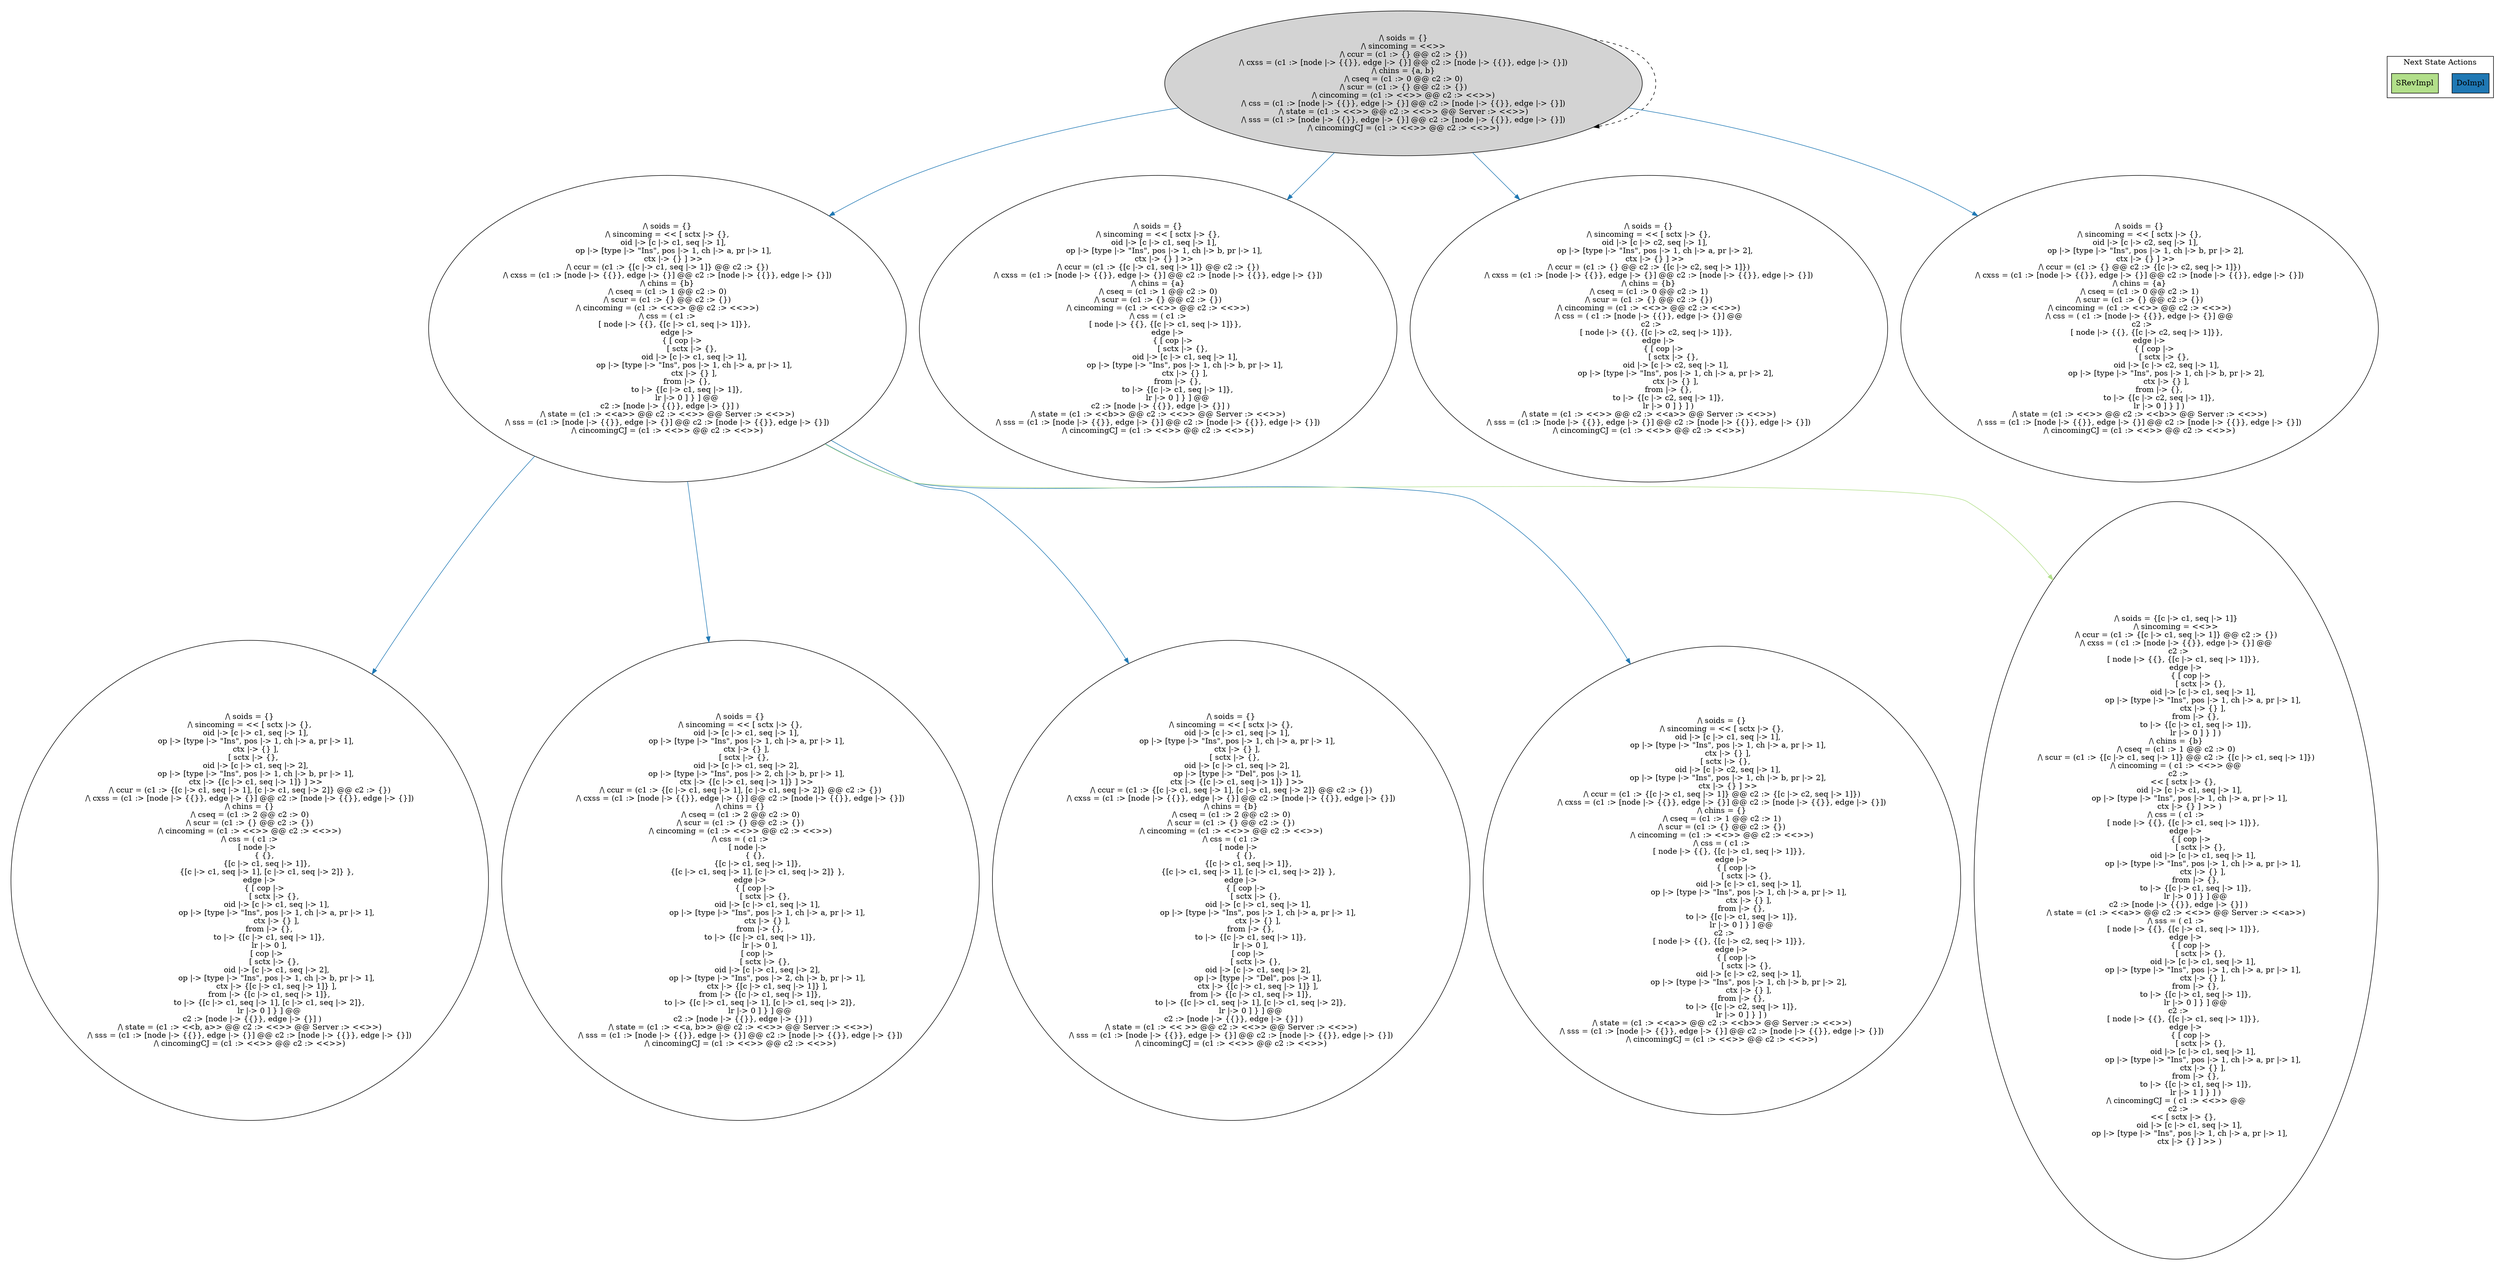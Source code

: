 strict digraph DiskGraph {
edge [colorscheme="paired12"]
nodesep=0.35;
subgraph cluster_graph {
color="white";
-5772242913186935567 [style = filled] [label="/\\ soids = {}
/\\ sincoming = <<>>
/\\ ccur = (c1 :> {} @@ c2 :> {})
/\\ cxss = (c1 :> [node |-> {{}}, edge |-> {}] @@ c2 :> [node |-> {{}}, edge |-> {}])
/\\ chins = {a, b}
/\\ cseq = (c1 :> 0 @@ c2 :> 0)
/\\ scur = (c1 :> {} @@ c2 :> {})
/\\ cincoming = (c1 :> <<>> @@ c2 :> <<>>)
/\\ css = (c1 :> [node |-> {{}}, edge |-> {}] @@ c2 :> [node |-> {{}}, edge |-> {}])
/\\ state = (c1 :> <<>> @@ c2 :> <<>> @@ Server :> <<>>)
/\\ sss = (c1 :> [node |-> {{}}, edge |-> {}] @@ c2 :> [node |-> {{}}, edge |-> {}])
/\\ cincomingCJ = (c1 :> <<>> @@ c2 :> <<>>)"]
-5772242913186935567 -> -3590144877979867377 [label="" color="2" fontcolor="2"];
-3590144877979867377 [label="/\\ soids = {}
/\\ sincoming = << [ sctx |-> {},
     oid |-> [c |-> c1, seq |-> 1],
     op |-> [type |-> \"Ins\", pos |-> 1, ch |-> a, pr |-> 1],
     ctx |-> {} ] >>
/\\ ccur = (c1 :> {[c |-> c1, seq |-> 1]} @@ c2 :> {})
/\\ cxss = (c1 :> [node |-> {{}}, edge |-> {}] @@ c2 :> [node |-> {{}}, edge |-> {}])
/\\ chins = {b}
/\\ cseq = (c1 :> 1 @@ c2 :> 0)
/\\ scur = (c1 :> {} @@ c2 :> {})
/\\ cincoming = (c1 :> <<>> @@ c2 :> <<>>)
/\\ css = ( c1 :>
      [ node |-> {{}, {[c |-> c1, seq |-> 1]}},
        edge |->
            { [ cop |->
                    [ sctx |-> {},
                      oid |-> [c |-> c1, seq |-> 1],
                      op |-> [type |-> \"Ins\", pos |-> 1, ch |-> a, pr |-> 1],
                      ctx |-> {} ],
                from |-> {},
                to |-> {[c |-> c1, seq |-> 1]},
                lr |-> 0 ] } ] @@
  c2 :> [node |-> {{}}, edge |-> {}] )
/\\ state = (c1 :> <<a>> @@ c2 :> <<>> @@ Server :> <<>>)
/\\ sss = (c1 :> [node |-> {{}}, edge |-> {}] @@ c2 :> [node |-> {{}}, edge |-> {}])
/\\ cincomingCJ = (c1 :> <<>> @@ c2 :> <<>>)"];
-5772242913186935567 -> -3199902776153476642 [label="" color="2" fontcolor="2"];
-3199902776153476642 [label="/\\ soids = {}
/\\ sincoming = << [ sctx |-> {},
     oid |-> [c |-> c1, seq |-> 1],
     op |-> [type |-> \"Ins\", pos |-> 1, ch |-> b, pr |-> 1],
     ctx |-> {} ] >>
/\\ ccur = (c1 :> {[c |-> c1, seq |-> 1]} @@ c2 :> {})
/\\ cxss = (c1 :> [node |-> {{}}, edge |-> {}] @@ c2 :> [node |-> {{}}, edge |-> {}])
/\\ chins = {a}
/\\ cseq = (c1 :> 1 @@ c2 :> 0)
/\\ scur = (c1 :> {} @@ c2 :> {})
/\\ cincoming = (c1 :> <<>> @@ c2 :> <<>>)
/\\ css = ( c1 :>
      [ node |-> {{}, {[c |-> c1, seq |-> 1]}},
        edge |->
            { [ cop |->
                    [ sctx |-> {},
                      oid |-> [c |-> c1, seq |-> 1],
                      op |-> [type |-> \"Ins\", pos |-> 1, ch |-> b, pr |-> 1],
                      ctx |-> {} ],
                from |-> {},
                to |-> {[c |-> c1, seq |-> 1]},
                lr |-> 0 ] } ] @@
  c2 :> [node |-> {{}}, edge |-> {}] )
/\\ state = (c1 :> <<b>> @@ c2 :> <<>> @@ Server :> <<>>)
/\\ sss = (c1 :> [node |-> {{}}, edge |-> {}] @@ c2 :> [node |-> {{}}, edge |-> {}])
/\\ cincomingCJ = (c1 :> <<>> @@ c2 :> <<>>)"];
-3590144877979867377 -> -3870665022480224967 [label="" color="2" fontcolor="2"];
-3870665022480224967 [label="/\\ soids = {}
/\\ sincoming = << [ sctx |-> {},
     oid |-> [c |-> c1, seq |-> 1],
     op |-> [type |-> \"Ins\", pos |-> 1, ch |-> a, pr |-> 1],
     ctx |-> {} ],
   [ sctx |-> {},
     oid |-> [c |-> c1, seq |-> 2],
     op |-> [type |-> \"Ins\", pos |-> 1, ch |-> b, pr |-> 1],
     ctx |-> {[c |-> c1, seq |-> 1]} ] >>
/\\ ccur = (c1 :> {[c |-> c1, seq |-> 1], [c |-> c1, seq |-> 2]} @@ c2 :> {})
/\\ cxss = (c1 :> [node |-> {{}}, edge |-> {}] @@ c2 :> [node |-> {{}}, edge |-> {}])
/\\ chins = {}
/\\ cseq = (c1 :> 2 @@ c2 :> 0)
/\\ scur = (c1 :> {} @@ c2 :> {})
/\\ cincoming = (c1 :> <<>> @@ c2 :> <<>>)
/\\ css = ( c1 :>
      [ node |->
            { {},
              {[c |-> c1, seq |-> 1]},
              {[c |-> c1, seq |-> 1], [c |-> c1, seq |-> 2]} },
        edge |->
            { [ cop |->
                    [ sctx |-> {},
                      oid |-> [c |-> c1, seq |-> 1],
                      op |-> [type |-> \"Ins\", pos |-> 1, ch |-> a, pr |-> 1],
                      ctx |-> {} ],
                from |-> {},
                to |-> {[c |-> c1, seq |-> 1]},
                lr |-> 0 ],
              [ cop |->
                    [ sctx |-> {},
                      oid |-> [c |-> c1, seq |-> 2],
                      op |-> [type |-> \"Ins\", pos |-> 1, ch |-> b, pr |-> 1],
                      ctx |-> {[c |-> c1, seq |-> 1]} ],
                from |-> {[c |-> c1, seq |-> 1]},
                to |-> {[c |-> c1, seq |-> 1], [c |-> c1, seq |-> 2]},
                lr |-> 0 ] } ] @@
  c2 :> [node |-> {{}}, edge |-> {}] )
/\\ state = (c1 :> <<b, a>> @@ c2 :> <<>> @@ Server :> <<>>)
/\\ sss = (c1 :> [node |-> {{}}, edge |-> {}] @@ c2 :> [node |-> {{}}, edge |-> {}])
/\\ cincomingCJ = (c1 :> <<>> @@ c2 :> <<>>)"];
-3590144877979867377 -> -878673385979242566 [label="" color="2" fontcolor="2"];
-878673385979242566 [label="/\\ soids = {}
/\\ sincoming = << [ sctx |-> {},
     oid |-> [c |-> c1, seq |-> 1],
     op |-> [type |-> \"Ins\", pos |-> 1, ch |-> a, pr |-> 1],
     ctx |-> {} ],
   [ sctx |-> {},
     oid |-> [c |-> c1, seq |-> 2],
     op |-> [type |-> \"Ins\", pos |-> 2, ch |-> b, pr |-> 1],
     ctx |-> {[c |-> c1, seq |-> 1]} ] >>
/\\ ccur = (c1 :> {[c |-> c1, seq |-> 1], [c |-> c1, seq |-> 2]} @@ c2 :> {})
/\\ cxss = (c1 :> [node |-> {{}}, edge |-> {}] @@ c2 :> [node |-> {{}}, edge |-> {}])
/\\ chins = {}
/\\ cseq = (c1 :> 2 @@ c2 :> 0)
/\\ scur = (c1 :> {} @@ c2 :> {})
/\\ cincoming = (c1 :> <<>> @@ c2 :> <<>>)
/\\ css = ( c1 :>
      [ node |->
            { {},
              {[c |-> c1, seq |-> 1]},
              {[c |-> c1, seq |-> 1], [c |-> c1, seq |-> 2]} },
        edge |->
            { [ cop |->
                    [ sctx |-> {},
                      oid |-> [c |-> c1, seq |-> 1],
                      op |-> [type |-> \"Ins\", pos |-> 1, ch |-> a, pr |-> 1],
                      ctx |-> {} ],
                from |-> {},
                to |-> {[c |-> c1, seq |-> 1]},
                lr |-> 0 ],
              [ cop |->
                    [ sctx |-> {},
                      oid |-> [c |-> c1, seq |-> 2],
                      op |-> [type |-> \"Ins\", pos |-> 2, ch |-> b, pr |-> 1],
                      ctx |-> {[c |-> c1, seq |-> 1]} ],
                from |-> {[c |-> c1, seq |-> 1]},
                to |-> {[c |-> c1, seq |-> 1], [c |-> c1, seq |-> 2]},
                lr |-> 0 ] } ] @@
  c2 :> [node |-> {{}}, edge |-> {}] )
/\\ state = (c1 :> <<a, b>> @@ c2 :> <<>> @@ Server :> <<>>)
/\\ sss = (c1 :> [node |-> {{}}, edge |-> {}] @@ c2 :> [node |-> {{}}, edge |-> {}])
/\\ cincomingCJ = (c1 :> <<>> @@ c2 :> <<>>)"];
-3590144877979867377 -> 5133086814510068106 [label="" color="2" fontcolor="2"];
5133086814510068106 [label="/\\ soids = {}
/\\ sincoming = << [ sctx |-> {},
     oid |-> [c |-> c1, seq |-> 1],
     op |-> [type |-> \"Ins\", pos |-> 1, ch |-> a, pr |-> 1],
     ctx |-> {} ],
   [ sctx |-> {},
     oid |-> [c |-> c1, seq |-> 2],
     op |-> [type |-> \"Del\", pos |-> 1],
     ctx |-> {[c |-> c1, seq |-> 1]} ] >>
/\\ ccur = (c1 :> {[c |-> c1, seq |-> 1], [c |-> c1, seq |-> 2]} @@ c2 :> {})
/\\ cxss = (c1 :> [node |-> {{}}, edge |-> {}] @@ c2 :> [node |-> {{}}, edge |-> {}])
/\\ chins = {b}
/\\ cseq = (c1 :> 2 @@ c2 :> 0)
/\\ scur = (c1 :> {} @@ c2 :> {})
/\\ cincoming = (c1 :> <<>> @@ c2 :> <<>>)
/\\ css = ( c1 :>
      [ node |->
            { {},
              {[c |-> c1, seq |-> 1]},
              {[c |-> c1, seq |-> 1], [c |-> c1, seq |-> 2]} },
        edge |->
            { [ cop |->
                    [ sctx |-> {},
                      oid |-> [c |-> c1, seq |-> 1],
                      op |-> [type |-> \"Ins\", pos |-> 1, ch |-> a, pr |-> 1],
                      ctx |-> {} ],
                from |-> {},
                to |-> {[c |-> c1, seq |-> 1]},
                lr |-> 0 ],
              [ cop |->
                    [ sctx |-> {},
                      oid |-> [c |-> c1, seq |-> 2],
                      op |-> [type |-> \"Del\", pos |-> 1],
                      ctx |-> {[c |-> c1, seq |-> 1]} ],
                from |-> {[c |-> c1, seq |-> 1]},
                to |-> {[c |-> c1, seq |-> 1], [c |-> c1, seq |-> 2]},
                lr |-> 0 ] } ] @@
  c2 :> [node |-> {{}}, edge |-> {}] )
/\\ state = (c1 :> << >> @@ c2 :> <<>> @@ Server :> <<>>)
/\\ sss = (c1 :> [node |-> {{}}, edge |-> {}] @@ c2 :> [node |-> {{}}, edge |-> {}])
/\\ cincomingCJ = (c1 :> <<>> @@ c2 :> <<>>)"];
-5772242913186935567 -> -3347401294854963295 [label="" color="2" fontcolor="2"];
-3347401294854963295 [label="/\\ soids = {}
/\\ sincoming = << [ sctx |-> {},
     oid |-> [c |-> c2, seq |-> 1],
     op |-> [type |-> \"Ins\", pos |-> 1, ch |-> a, pr |-> 2],
     ctx |-> {} ] >>
/\\ ccur = (c1 :> {} @@ c2 :> {[c |-> c2, seq |-> 1]})
/\\ cxss = (c1 :> [node |-> {{}}, edge |-> {}] @@ c2 :> [node |-> {{}}, edge |-> {}])
/\\ chins = {b}
/\\ cseq = (c1 :> 0 @@ c2 :> 1)
/\\ scur = (c1 :> {} @@ c2 :> {})
/\\ cincoming = (c1 :> <<>> @@ c2 :> <<>>)
/\\ css = ( c1 :> [node |-> {{}}, edge |-> {}] @@
  c2 :>
      [ node |-> {{}, {[c |-> c2, seq |-> 1]}},
        edge |->
            { [ cop |->
                    [ sctx |-> {},
                      oid |-> [c |-> c2, seq |-> 1],
                      op |-> [type |-> \"Ins\", pos |-> 1, ch |-> a, pr |-> 2],
                      ctx |-> {} ],
                from |-> {},
                to |-> {[c |-> c2, seq |-> 1]},
                lr |-> 0 ] } ] )
/\\ state = (c1 :> <<>> @@ c2 :> <<a>> @@ Server :> <<>>)
/\\ sss = (c1 :> [node |-> {{}}, edge |-> {}] @@ c2 :> [node |-> {{}}, edge |-> {}])
/\\ cincomingCJ = (c1 :> <<>> @@ c2 :> <<>>)"];
-3590144877979867377 -> 5606210779558570276 [label="" color="2" fontcolor="2"];
5606210779558570276 [label="/\\ soids = {}
/\\ sincoming = << [ sctx |-> {},
     oid |-> [c |-> c1, seq |-> 1],
     op |-> [type |-> \"Ins\", pos |-> 1, ch |-> a, pr |-> 1],
     ctx |-> {} ],
   [ sctx |-> {},
     oid |-> [c |-> c2, seq |-> 1],
     op |-> [type |-> \"Ins\", pos |-> 1, ch |-> b, pr |-> 2],
     ctx |-> {} ] >>
/\\ ccur = (c1 :> {[c |-> c1, seq |-> 1]} @@ c2 :> {[c |-> c2, seq |-> 1]})
/\\ cxss = (c1 :> [node |-> {{}}, edge |-> {}] @@ c2 :> [node |-> {{}}, edge |-> {}])
/\\ chins = {}
/\\ cseq = (c1 :> 1 @@ c2 :> 1)
/\\ scur = (c1 :> {} @@ c2 :> {})
/\\ cincoming = (c1 :> <<>> @@ c2 :> <<>>)
/\\ css = ( c1 :>
      [ node |-> {{}, {[c |-> c1, seq |-> 1]}},
        edge |->
            { [ cop |->
                    [ sctx |-> {},
                      oid |-> [c |-> c1, seq |-> 1],
                      op |-> [type |-> \"Ins\", pos |-> 1, ch |-> a, pr |-> 1],
                      ctx |-> {} ],
                from |-> {},
                to |-> {[c |-> c1, seq |-> 1]},
                lr |-> 0 ] } ] @@
  c2 :>
      [ node |-> {{}, {[c |-> c2, seq |-> 1]}},
        edge |->
            { [ cop |->
                    [ sctx |-> {},
                      oid |-> [c |-> c2, seq |-> 1],
                      op |-> [type |-> \"Ins\", pos |-> 1, ch |-> b, pr |-> 2],
                      ctx |-> {} ],
                from |-> {},
                to |-> {[c |-> c2, seq |-> 1]},
                lr |-> 0 ] } ] )
/\\ state = (c1 :> <<a>> @@ c2 :> <<b>> @@ Server :> <<>>)
/\\ sss = (c1 :> [node |-> {{}}, edge |-> {}] @@ c2 :> [node |-> {{}}, edge |-> {}])
/\\ cincomingCJ = (c1 :> <<>> @@ c2 :> <<>>)"];
-5772242913186935567 -> 3272786793363831113 [label="" color="2" fontcolor="2"];
3272786793363831113 [label="/\\ soids = {}
/\\ sincoming = << [ sctx |-> {},
     oid |-> [c |-> c2, seq |-> 1],
     op |-> [type |-> \"Ins\", pos |-> 1, ch |-> b, pr |-> 2],
     ctx |-> {} ] >>
/\\ ccur = (c1 :> {} @@ c2 :> {[c |-> c2, seq |-> 1]})
/\\ cxss = (c1 :> [node |-> {{}}, edge |-> {}] @@ c2 :> [node |-> {{}}, edge |-> {}])
/\\ chins = {a}
/\\ cseq = (c1 :> 0 @@ c2 :> 1)
/\\ scur = (c1 :> {} @@ c2 :> {})
/\\ cincoming = (c1 :> <<>> @@ c2 :> <<>>)
/\\ css = ( c1 :> [node |-> {{}}, edge |-> {}] @@
  c2 :>
      [ node |-> {{}, {[c |-> c2, seq |-> 1]}},
        edge |->
            { [ cop |->
                    [ sctx |-> {},
                      oid |-> [c |-> c2, seq |-> 1],
                      op |-> [type |-> \"Ins\", pos |-> 1, ch |-> b, pr |-> 2],
                      ctx |-> {} ],
                from |-> {},
                to |-> {[c |-> c2, seq |-> 1]},
                lr |-> 0 ] } ] )
/\\ state = (c1 :> <<>> @@ c2 :> <<b>> @@ Server :> <<>>)
/\\ sss = (c1 :> [node |-> {{}}, edge |-> {}] @@ c2 :> [node |-> {{}}, edge |-> {}])
/\\ cincomingCJ = (c1 :> <<>> @@ c2 :> <<>>)"];
-5772242913186935567 -> -5772242913186935567 [style="dashed"];
-5772242913186935567 [label="/\\ soids = {}
/\\ sincoming = <<>>
/\\ ccur = (c1 :> {} @@ c2 :> {})
/\\ cxss = (c1 :> [node |-> {{}}, edge |-> {}] @@ c2 :> [node |-> {{}}, edge |-> {}])
/\\ chins = {a, b}
/\\ cseq = (c1 :> 0 @@ c2 :> 0)
/\\ scur = (c1 :> {} @@ c2 :> {})
/\\ cincoming = (c1 :> <<>> @@ c2 :> <<>>)
/\\ css = (c1 :> [node |-> {{}}, edge |-> {}] @@ c2 :> [node |-> {{}}, edge |-> {}])
/\\ state = (c1 :> <<>> @@ c2 :> <<>> @@ Server :> <<>>)
/\\ sss = (c1 :> [node |-> {{}}, edge |-> {}] @@ c2 :> [node |-> {{}}, edge |-> {}])
/\\ cincomingCJ = (c1 :> <<>> @@ c2 :> <<>>)"];
-3590144877979867377 -> 4674157858159842524 [label="" color="3" fontcolor="3"];
4674157858159842524 [label="/\\ soids = {[c |-> c1, seq |-> 1]}
/\\ sincoming = <<>>
/\\ ccur = (c1 :> {[c |-> c1, seq |-> 1]} @@ c2 :> {})
/\\ cxss = ( c1 :> [node |-> {{}}, edge |-> {}] @@
  c2 :>
      [ node |-> {{}, {[c |-> c1, seq |-> 1]}},
        edge |->
            { [ cop |->
                    [ sctx |-> {},
                      oid |-> [c |-> c1, seq |-> 1],
                      op |-> [type |-> \"Ins\", pos |-> 1, ch |-> a, pr |-> 1],
                      ctx |-> {} ],
                from |-> {},
                to |-> {[c |-> c1, seq |-> 1]},
                lr |-> 0 ] } ] )
/\\ chins = {b}
/\\ cseq = (c1 :> 1 @@ c2 :> 0)
/\\ scur = (c1 :> {[c |-> c1, seq |-> 1]} @@ c2 :> {[c |-> c1, seq |-> 1]})
/\\ cincoming = ( c1 :> <<>> @@
  c2 :>
      << [ sctx |-> {},
           oid |-> [c |-> c1, seq |-> 1],
           op |-> [type |-> \"Ins\", pos |-> 1, ch |-> a, pr |-> 1],
           ctx |-> {} ] >> )
/\\ css = ( c1 :>
      [ node |-> {{}, {[c |-> c1, seq |-> 1]}},
        edge |->
            { [ cop |->
                    [ sctx |-> {},
                      oid |-> [c |-> c1, seq |-> 1],
                      op |-> [type |-> \"Ins\", pos |-> 1, ch |-> a, pr |-> 1],
                      ctx |-> {} ],
                from |-> {},
                to |-> {[c |-> c1, seq |-> 1]},
                lr |-> 0 ] } ] @@
  c2 :> [node |-> {{}}, edge |-> {}] )
/\\ state = (c1 :> <<a>> @@ c2 :> <<>> @@ Server :> <<a>>)
/\\ sss = ( c1 :>
      [ node |-> {{}, {[c |-> c1, seq |-> 1]}},
        edge |->
            { [ cop |->
                    [ sctx |-> {},
                      oid |-> [c |-> c1, seq |-> 1],
                      op |-> [type |-> \"Ins\", pos |-> 1, ch |-> a, pr |-> 1],
                      ctx |-> {} ],
                from |-> {},
                to |-> {[c |-> c1, seq |-> 1]},
                lr |-> 0 ] } ] @@
  c2 :>
      [ node |-> {{}, {[c |-> c1, seq |-> 1]}},
        edge |->
            { [ cop |->
                    [ sctx |-> {},
                      oid |-> [c |-> c1, seq |-> 1],
                      op |-> [type |-> \"Ins\", pos |-> 1, ch |-> a, pr |-> 1],
                      ctx |-> {} ],
                from |-> {},
                to |-> {[c |-> c1, seq |-> 1]},
                lr |-> 1 ] } ] )
/\\ cincomingCJ = ( c1 :> <<>> @@
  c2 :>
      << [ sctx |-> {},
           oid |-> [c |-> c1, seq |-> 1],
           op |-> [type |-> \"Ins\", pos |-> 1, ch |-> a, pr |-> 1],
           ctx |-> {} ] >> )"];
{rank = same; -5772242913186935567;}
{rank = same; -3590144877979867377;}
}
subgraph cluster_legend {graph[style=bold];label = "Next State Actions" style="solid"
node [ labeljust="l" colorscheme="paired12" style=filled shape=record ]
DoImpl [label="DoImpl" fillcolor=2]
SRevImpl [label="SRevImpl" fillcolor=3]
}}
